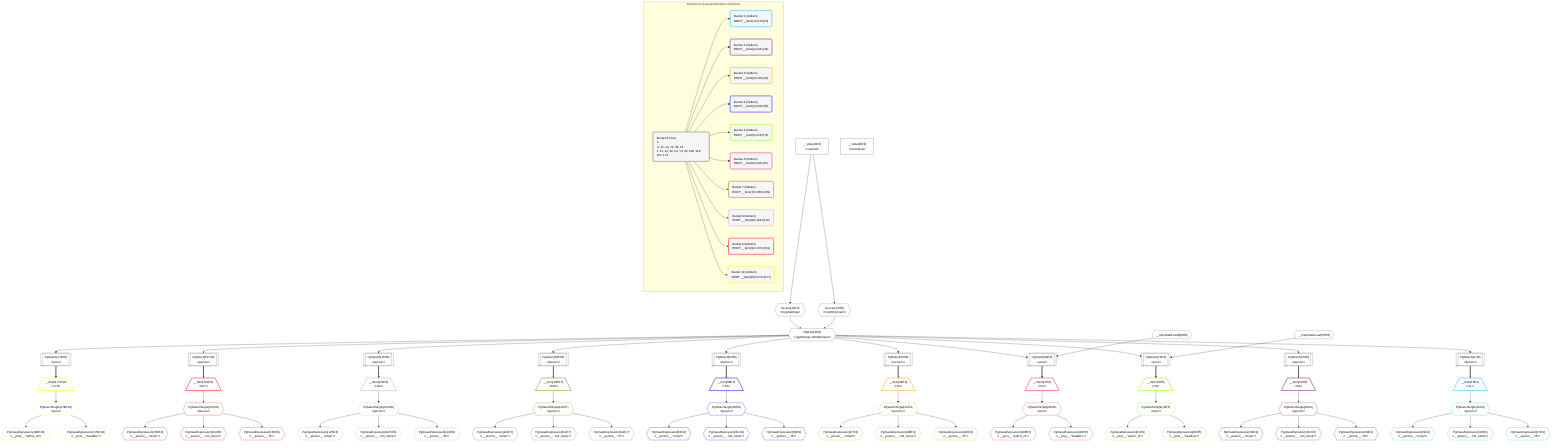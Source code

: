 %%{init: {'themeVariables': { 'fontSize': '12px'}}}%%
graph TD
    classDef path fill:#eee,stroke:#000,color:#000
    classDef plan fill:#fff,stroke-width:1px,color:#000
    classDef itemplan fill:#fff,stroke-width:2px,color:#000
    classDef unbatchedplan fill:#dff,stroke-width:1px,color:#000
    classDef sideeffectplan fill:#fcc,stroke-width:2px,color:#000
    classDef bucket fill:#f6f6f6,color:#000,stroke-width:2px,text-align:left


    %% define steps
    __Value3["__Value[3∈0]<br />ᐸcontextᐳ"]:::plan
    __Value5["__Value[5∈0]<br />ᐸrootValueᐳ"]:::plan
    Access12{{"Access[12∈0]<br />ᐸ3.pgSettingsᐳ"}}:::plan
    Access13{{"Access[13∈0]<br />ᐸ3.withPgClientᐳ"}}:::plan
    Object14{{"Object[14∈0]<br />ᐸ{pgSettings,withPgClient}ᐳ"}}:::plan
    PgSelect11[["PgSelect[11∈0]<br />ᐸpersonᐳ"]]:::plan
    __Item15[/"__Item[15∈1]<br />ᐸ11ᐳ"\]:::itemplan
    PgSelectSingle16{{"PgSelectSingle[16∈1]<br />ᐸpersonᐳ"}}:::plan
    PgClassExpression17{{"PgClassExpression[17∈1]<br />ᐸ__person__.”id”ᐳ"}}:::plan
    PgClassExpression18{{"PgClassExpression[18∈1]<br />ᐸ__person__...full_name”ᐳ"}}:::plan
    PgClassExpression19{{"PgClassExpression[19∈1]<br />ᐸ__person__.”email”ᐳ"}}:::plan
    PgSelect24[["PgSelect[24∈0]<br />ᐸpersonᐳ"]]:::plan
    __Item28[/"__Item[28∈2]<br />ᐸ24ᐳ"\]:::itemplan
    PgSelectSingle29{{"PgSelectSingle[29∈2]<br />ᐸpersonᐳ"}}:::plan
    PgClassExpression30{{"PgClassExpression[30∈2]<br />ᐸ__person__.”id”ᐳ"}}:::plan
    PgClassExpression31{{"PgClassExpression[31∈2]<br />ᐸ__person__...full_name”ᐳ"}}:::plan
    PgClassExpression32{{"PgClassExpression[32∈2]<br />ᐸ__person__.”email”ᐳ"}}:::plan
    PgSelect39[["PgSelect[39∈0]<br />ᐸpersonᐳ"]]:::plan
    __Item43[/"__Item[43∈3]<br />ᐸ39ᐳ"\]:::itemplan
    PgSelectSingle44{{"PgSelectSingle[44∈3]<br />ᐸpersonᐳ"}}:::plan
    PgClassExpression45{{"PgClassExpression[45∈3]<br />ᐸ__person__.”id”ᐳ"}}:::plan
    PgClassExpression46{{"PgClassExpression[46∈3]<br />ᐸ__person__...full_name”ᐳ"}}:::plan
    PgClassExpression47{{"PgClassExpression[47∈3]<br />ᐸ__person__.”email”ᐳ"}}:::plan
    PgSelect54[["PgSelect[54∈0]<br />ᐸpersonᐳ"]]:::plan
    __Item58[/"__Item[58∈4]<br />ᐸ54ᐳ"\]:::itemplan
    PgSelectSingle59{{"PgSelectSingle[59∈4]<br />ᐸpersonᐳ"}}:::plan
    PgClassExpression60{{"PgClassExpression[60∈4]<br />ᐸ__person__.”id”ᐳ"}}:::plan
    PgClassExpression61{{"PgClassExpression[61∈4]<br />ᐸ__person__...full_name”ᐳ"}}:::plan
    PgClassExpression62{{"PgClassExpression[62∈4]<br />ᐸ__person__.”email”ᐳ"}}:::plan
    __InputStaticLeaf70{{"__InputStaticLeaf[70∈0]"}}:::plan
    PgSelect74[["PgSelect[74∈0]<br />ᐸpostᐳ"]]:::plan
    __Item78[/"__Item[78∈5]<br />ᐸ74ᐳ"\]:::itemplan
    PgSelectSingle79{{"PgSelectSingle[79∈5]<br />ᐸpostᐳ"}}:::plan
    PgClassExpression80{{"PgClassExpression[80∈5]<br />ᐸ__post__.”headline”ᐳ"}}:::plan
    PgClassExpression81{{"PgClassExpression[81∈5]<br />ᐸ__post__.”author_id”ᐳ"}}:::plan
    __InputStaticLeaf89{{"__InputStaticLeaf[89∈0]"}}:::plan
    PgSelect93[["PgSelect[93∈0]<br />ᐸpostᐳ"]]:::plan
    __Item97[/"__Item[97∈6]<br />ᐸ93ᐳ"\]:::itemplan
    PgSelectSingle98{{"PgSelectSingle[98∈6]<br />ᐸpostᐳ"}}:::plan
    PgClassExpression99{{"PgClassExpression[99∈6]<br />ᐸ__post__.”headline”ᐳ"}}:::plan
    PgClassExpression100{{"PgClassExpression[100∈6]<br />ᐸ__post__.”author_id”ᐳ"}}:::plan
    PgSelect105[["PgSelect[105∈0]<br />ᐸpersonᐳ"]]:::plan
    __Item109[/"__Item[109∈7]<br />ᐸ105ᐳ"\]:::itemplan
    PgSelectSingle110{{"PgSelectSingle[110∈7]<br />ᐸpersonᐳ"}}:::plan
    PgClassExpression111{{"PgClassExpression[111∈7]<br />ᐸ__person__.”id”ᐳ"}}:::plan
    PgClassExpression112{{"PgClassExpression[112∈7]<br />ᐸ__person__...full_name”ᐳ"}}:::plan
    PgClassExpression113{{"PgClassExpression[113∈7]<br />ᐸ__person__.”email”ᐳ"}}:::plan
    PgSelect118[["PgSelect[118∈0]<br />ᐸpersonᐳ"]]:::plan
    __Item122[/"__Item[122∈8]<br />ᐸ118ᐳ"\]:::itemplan
    PgSelectSingle123{{"PgSelectSingle[123∈8]<br />ᐸpersonᐳ"}}:::plan
    PgClassExpression124{{"PgClassExpression[124∈8]<br />ᐸ__person__.”id”ᐳ"}}:::plan
    PgClassExpression125{{"PgClassExpression[125∈8]<br />ᐸ__person__...full_name”ᐳ"}}:::plan
    PgClassExpression126{{"PgClassExpression[126∈8]<br />ᐸ__person__.”email”ᐳ"}}:::plan
    PgSelect157[["PgSelect[157∈0]<br />ᐸpersonᐳ"]]:::plan
    __Item161[/"__Item[161∈9]<br />ᐸ157ᐳ"\]:::itemplan
    PgSelectSingle162{{"PgSelectSingle[162∈9]<br />ᐸpersonᐳ"}}:::plan
    PgClassExpression163{{"PgClassExpression[163∈9]<br />ᐸ__person__.”id”ᐳ"}}:::plan
    PgClassExpression164{{"PgClassExpression[164∈9]<br />ᐸ__person__...full_name”ᐳ"}}:::plan
    PgClassExpression165{{"PgClassExpression[165∈9]<br />ᐸ__person__.”email”ᐳ"}}:::plan
    PgSelect173[["PgSelect[173∈0]<br />ᐸpostᐳ"]]:::plan
    __Item177[/"__Item[177∈10]<br />ᐸ173ᐳ"\]:::itemplan
    PgSelectSingle178{{"PgSelectSingle[178∈10]<br />ᐸpostᐳ"}}:::plan
    PgClassExpression179{{"PgClassExpression[179∈10]<br />ᐸ__post__.”headline”ᐳ"}}:::plan
    PgClassExpression180{{"PgClassExpression[180∈10]<br />ᐸ__post__.”author_id”ᐳ"}}:::plan

    %% plan dependencies
    __Value3 --> Access12
    __Value3 --> Access13
    Access12 & Access13 --> Object14
    Object14 --> PgSelect11
    PgSelect11 ==> __Item15
    __Item15 --> PgSelectSingle16
    PgSelectSingle16 --> PgClassExpression17
    PgSelectSingle16 --> PgClassExpression18
    PgSelectSingle16 --> PgClassExpression19
    Object14 --> PgSelect24
    PgSelect24 ==> __Item28
    __Item28 --> PgSelectSingle29
    PgSelectSingle29 --> PgClassExpression30
    PgSelectSingle29 --> PgClassExpression31
    PgSelectSingle29 --> PgClassExpression32
    Object14 --> PgSelect39
    PgSelect39 ==> __Item43
    __Item43 --> PgSelectSingle44
    PgSelectSingle44 --> PgClassExpression45
    PgSelectSingle44 --> PgClassExpression46
    PgSelectSingle44 --> PgClassExpression47
    Object14 --> PgSelect54
    PgSelect54 ==> __Item58
    __Item58 --> PgSelectSingle59
    PgSelectSingle59 --> PgClassExpression60
    PgSelectSingle59 --> PgClassExpression61
    PgSelectSingle59 --> PgClassExpression62
    Object14 & __InputStaticLeaf70 --> PgSelect74
    PgSelect74 ==> __Item78
    __Item78 --> PgSelectSingle79
    PgSelectSingle79 --> PgClassExpression80
    PgSelectSingle79 --> PgClassExpression81
    Object14 & __InputStaticLeaf89 --> PgSelect93
    PgSelect93 ==> __Item97
    __Item97 --> PgSelectSingle98
    PgSelectSingle98 --> PgClassExpression99
    PgSelectSingle98 --> PgClassExpression100
    Object14 --> PgSelect105
    PgSelect105 ==> __Item109
    __Item109 --> PgSelectSingle110
    PgSelectSingle110 --> PgClassExpression111
    PgSelectSingle110 --> PgClassExpression112
    PgSelectSingle110 --> PgClassExpression113
    Object14 --> PgSelect118
    PgSelect118 ==> __Item122
    __Item122 --> PgSelectSingle123
    PgSelectSingle123 --> PgClassExpression124
    PgSelectSingle123 --> PgClassExpression125
    PgSelectSingle123 --> PgClassExpression126
    Object14 --> PgSelect157
    PgSelect157 ==> __Item161
    __Item161 --> PgSelectSingle162
    PgSelectSingle162 --> PgClassExpression163
    PgSelectSingle162 --> PgClassExpression164
    PgSelectSingle162 --> PgClassExpression165
    Object14 --> PgSelect173
    PgSelect173 ==> __Item177
    __Item177 --> PgSelectSingle178
    PgSelectSingle178 --> PgClassExpression179
    PgSelectSingle178 --> PgClassExpression180

    subgraph "Buckets for queries/v4/simple-collections"
    Bucket0("Bucket 0 (root)<br />1: <br />ᐳ: 12, 13, 70, 89, 14<br />2: 11, 24, 39, 54, 74, 93, 105, 118, 157, 173"):::bucket
    classDef bucket0 stroke:#696969
    class Bucket0,__Value3,__Value5,PgSelect11,Access12,Access13,Object14,PgSelect24,PgSelect39,PgSelect54,__InputStaticLeaf70,PgSelect74,__InputStaticLeaf89,PgSelect93,PgSelect105,PgSelect118,PgSelect157,PgSelect173 bucket0
    Bucket1("Bucket 1 (listItem)<br />ROOT __Item{1}ᐸ11ᐳ[15]"):::bucket
    classDef bucket1 stroke:#00bfff
    class Bucket1,__Item15,PgSelectSingle16,PgClassExpression17,PgClassExpression18,PgClassExpression19 bucket1
    Bucket2("Bucket 2 (listItem)<br />ROOT __Item{2}ᐸ24ᐳ[28]"):::bucket
    classDef bucket2 stroke:#7f007f
    class Bucket2,__Item28,PgSelectSingle29,PgClassExpression30,PgClassExpression31,PgClassExpression32 bucket2
    Bucket3("Bucket 3 (listItem)<br />ROOT __Item{3}ᐸ39ᐳ[43]"):::bucket
    classDef bucket3 stroke:#ffa500
    class Bucket3,__Item43,PgSelectSingle44,PgClassExpression45,PgClassExpression46,PgClassExpression47 bucket3
    Bucket4("Bucket 4 (listItem)<br />ROOT __Item{4}ᐸ54ᐳ[58]"):::bucket
    classDef bucket4 stroke:#0000ff
    class Bucket4,__Item58,PgSelectSingle59,PgClassExpression60,PgClassExpression61,PgClassExpression62 bucket4
    Bucket5("Bucket 5 (listItem)<br />ROOT __Item{5}ᐸ74ᐳ[78]"):::bucket
    classDef bucket5 stroke:#7fff00
    class Bucket5,__Item78,PgSelectSingle79,PgClassExpression80,PgClassExpression81 bucket5
    Bucket6("Bucket 6 (listItem)<br />ROOT __Item{6}ᐸ93ᐳ[97]"):::bucket
    classDef bucket6 stroke:#ff1493
    class Bucket6,__Item97,PgSelectSingle98,PgClassExpression99,PgClassExpression100 bucket6
    Bucket7("Bucket 7 (listItem)<br />ROOT __Item{7}ᐸ105ᐳ[109]"):::bucket
    classDef bucket7 stroke:#808000
    class Bucket7,__Item109,PgSelectSingle110,PgClassExpression111,PgClassExpression112,PgClassExpression113 bucket7
    Bucket8("Bucket 8 (listItem)<br />ROOT __Item{8}ᐸ118ᐳ[122]"):::bucket
    classDef bucket8 stroke:#dda0dd
    class Bucket8,__Item122,PgSelectSingle123,PgClassExpression124,PgClassExpression125,PgClassExpression126 bucket8
    Bucket9("Bucket 9 (listItem)<br />ROOT __Item{9}ᐸ157ᐳ[161]"):::bucket
    classDef bucket9 stroke:#ff0000
    class Bucket9,__Item161,PgSelectSingle162,PgClassExpression163,PgClassExpression164,PgClassExpression165 bucket9
    Bucket10("Bucket 10 (listItem)<br />ROOT __Item{10}ᐸ173ᐳ[177]"):::bucket
    classDef bucket10 stroke:#ffff00
    class Bucket10,__Item177,PgSelectSingle178,PgClassExpression179,PgClassExpression180 bucket10
    Bucket0 --> Bucket1 & Bucket2 & Bucket3 & Bucket4 & Bucket5 & Bucket6 & Bucket7 & Bucket8 & Bucket9 & Bucket10
    end